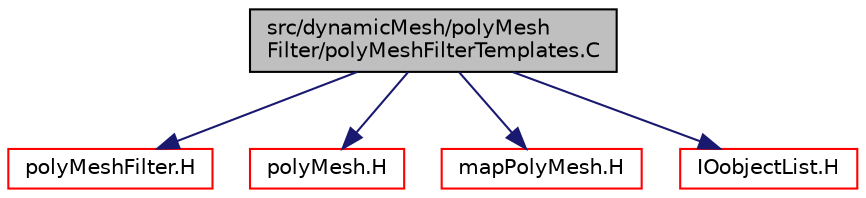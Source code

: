 digraph "src/dynamicMesh/polyMeshFilter/polyMeshFilterTemplates.C"
{
  bgcolor="transparent";
  edge [fontname="Helvetica",fontsize="10",labelfontname="Helvetica",labelfontsize="10"];
  node [fontname="Helvetica",fontsize="10",shape=record];
  Node0 [label="src/dynamicMesh/polyMesh\lFilter/polyMeshFilterTemplates.C",height=0.2,width=0.4,color="black", fillcolor="grey75", style="filled", fontcolor="black"];
  Node0 -> Node1 [color="midnightblue",fontsize="10",style="solid",fontname="Helvetica"];
  Node1 [label="polyMeshFilter.H",height=0.2,width=0.4,color="red",URL="$a00683.html"];
  Node0 -> Node178 [color="midnightblue",fontsize="10",style="solid",fontname="Helvetica"];
  Node178 [label="polyMesh.H",height=0.2,width=0.4,color="red",URL="$a12398.html"];
  Node0 -> Node277 [color="midnightblue",fontsize="10",style="solid",fontname="Helvetica"];
  Node277 [label="mapPolyMesh.H",height=0.2,width=0.4,color="red",URL="$a12365.html"];
  Node0 -> Node280 [color="midnightblue",fontsize="10",style="solid",fontname="Helvetica"];
  Node280 [label="IOobjectList.H",height=0.2,width=0.4,color="red",URL="$a09731.html"];
}
